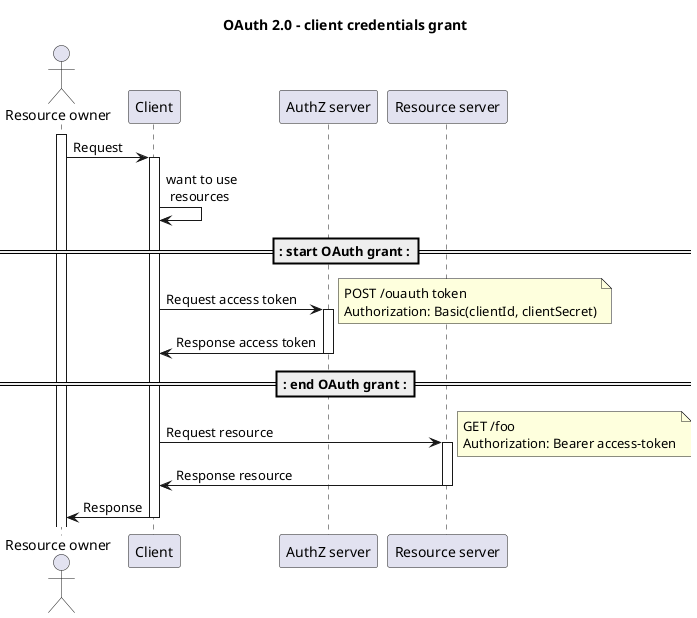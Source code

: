 @startuml
title OAuth 2.0 - client credentials grant

actor "Resource owner" as owner
participant Client as client
participant "AuthZ server" as auth
participant "Resource server" as resource

activate owner
owner -> client: Request
activate client

client -> client: want to use \n resources

==: start OAuth grant :==

client -> auth: Request access token
note right
    POST /ouauth token
    Authorization: Basic(clientId, clientSecret)
end note

activate auth
client <- auth: Response access token
deactivate auth

==: end OAuth grant :==

client -> resource: Request resource
activate resource
note right
    GET /foo
    Authorization: Bearer access-token
end note

client <- resource: Response resource
deactivate resource

owner <- client: Response
deactivate client
@enduml
